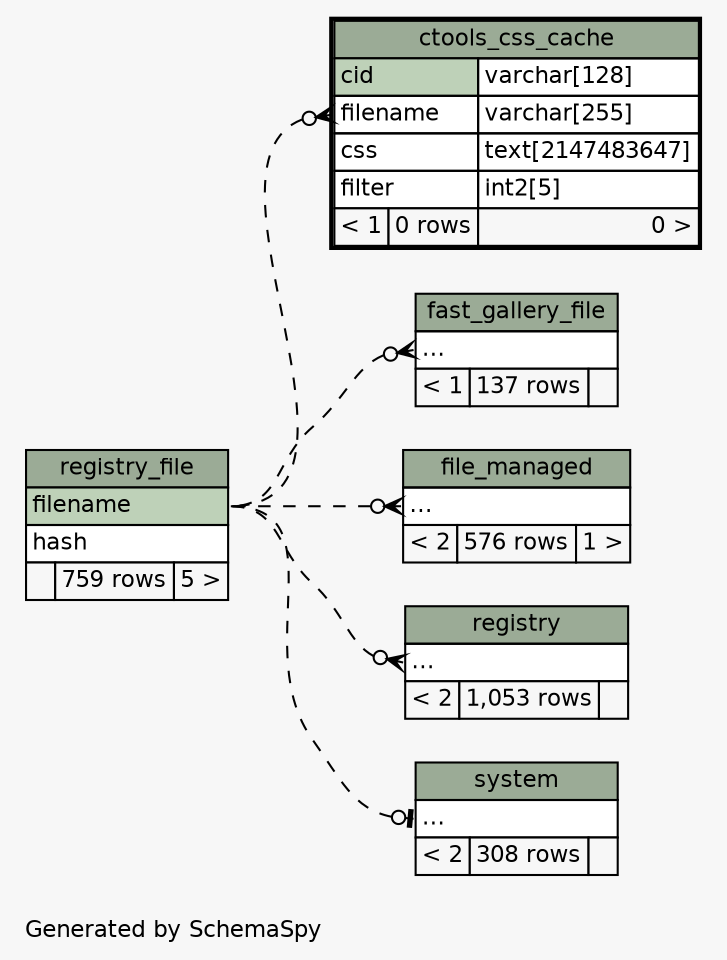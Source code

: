 // dot 2.30.1 on Mac OS X 10.8.3
// SchemaSpy rev 590
digraph "impliedTwoDegreesRelationshipsDiagram" {
  graph [
    rankdir="RL"
    bgcolor="#f7f7f7"
    label="\nGenerated by SchemaSpy"
    labeljust="l"
    nodesep="0.18"
    ranksep="0.46"
    fontname="Helvetica"
    fontsize="11"
  ];
  node [
    fontname="Helvetica"
    fontsize="11"
    shape="plaintext"
  ];
  edge [
    arrowsize="0.8"
  ];
  "ctools_css_cache":"filename":w -> "registry_file":"filename":e [arrowhead=none dir=back arrowtail=crowodot style=dashed];
  "fast_gallery_file":"elipses":w -> "registry_file":"filename":e [arrowhead=none dir=back arrowtail=crowodot style=dashed];
  "file_managed":"elipses":w -> "registry_file":"filename":e [arrowhead=none dir=back arrowtail=crowodot style=dashed];
  "registry":"elipses":w -> "registry_file":"filename":e [arrowhead=none dir=back arrowtail=crowodot style=dashed];
  "system":"elipses":w -> "registry_file":"filename":e [arrowhead=none dir=back arrowtail=teeodot style=dashed];
  "ctools_css_cache" [
    label=<
    <TABLE BORDER="2" CELLBORDER="1" CELLSPACING="0" BGCOLOR="#ffffff">
      <TR><TD COLSPAN="3" BGCOLOR="#9bab96" ALIGN="CENTER">ctools_css_cache</TD></TR>
      <TR><TD PORT="cid" COLSPAN="2" BGCOLOR="#bed1b8" ALIGN="LEFT">cid</TD><TD PORT="cid.type" ALIGN="LEFT">varchar[128]</TD></TR>
      <TR><TD PORT="filename" COLSPAN="2" ALIGN="LEFT">filename</TD><TD PORT="filename.type" ALIGN="LEFT">varchar[255]</TD></TR>
      <TR><TD PORT="css" COLSPAN="2" ALIGN="LEFT">css</TD><TD PORT="css.type" ALIGN="LEFT">text[2147483647]</TD></TR>
      <TR><TD PORT="filter" COLSPAN="2" ALIGN="LEFT">filter</TD><TD PORT="filter.type" ALIGN="LEFT">int2[5]</TD></TR>
      <TR><TD ALIGN="LEFT" BGCOLOR="#f7f7f7">&lt; 1</TD><TD ALIGN="RIGHT" BGCOLOR="#f7f7f7">0 rows</TD><TD ALIGN="RIGHT" BGCOLOR="#f7f7f7">0 &gt;</TD></TR>
    </TABLE>>
    URL="ctools_css_cache.html"
    tooltip="ctools_css_cache"
  ];
  "fast_gallery_file" [
    label=<
    <TABLE BORDER="0" CELLBORDER="1" CELLSPACING="0" BGCOLOR="#ffffff">
      <TR><TD COLSPAN="3" BGCOLOR="#9bab96" ALIGN="CENTER">fast_gallery_file</TD></TR>
      <TR><TD PORT="elipses" COLSPAN="3" ALIGN="LEFT">...</TD></TR>
      <TR><TD ALIGN="LEFT" BGCOLOR="#f7f7f7">&lt; 1</TD><TD ALIGN="RIGHT" BGCOLOR="#f7f7f7">137 rows</TD><TD ALIGN="RIGHT" BGCOLOR="#f7f7f7">  </TD></TR>
    </TABLE>>
    URL="fast_gallery_file.html"
    tooltip="fast_gallery_file"
  ];
  "file_managed" [
    label=<
    <TABLE BORDER="0" CELLBORDER="1" CELLSPACING="0" BGCOLOR="#ffffff">
      <TR><TD COLSPAN="3" BGCOLOR="#9bab96" ALIGN="CENTER">file_managed</TD></TR>
      <TR><TD PORT="elipses" COLSPAN="3" ALIGN="LEFT">...</TD></TR>
      <TR><TD ALIGN="LEFT" BGCOLOR="#f7f7f7">&lt; 2</TD><TD ALIGN="RIGHT" BGCOLOR="#f7f7f7">576 rows</TD><TD ALIGN="RIGHT" BGCOLOR="#f7f7f7">1 &gt;</TD></TR>
    </TABLE>>
    URL="file_managed.html"
    tooltip="file_managed"
  ];
  "registry" [
    label=<
    <TABLE BORDER="0" CELLBORDER="1" CELLSPACING="0" BGCOLOR="#ffffff">
      <TR><TD COLSPAN="3" BGCOLOR="#9bab96" ALIGN="CENTER">registry</TD></TR>
      <TR><TD PORT="elipses" COLSPAN="3" ALIGN="LEFT">...</TD></TR>
      <TR><TD ALIGN="LEFT" BGCOLOR="#f7f7f7">&lt; 2</TD><TD ALIGN="RIGHT" BGCOLOR="#f7f7f7">1,053 rows</TD><TD ALIGN="RIGHT" BGCOLOR="#f7f7f7">  </TD></TR>
    </TABLE>>
    URL="registry.html"
    tooltip="registry"
  ];
  "registry_file" [
    label=<
    <TABLE BORDER="0" CELLBORDER="1" CELLSPACING="0" BGCOLOR="#ffffff">
      <TR><TD COLSPAN="3" BGCOLOR="#9bab96" ALIGN="CENTER">registry_file</TD></TR>
      <TR><TD PORT="filename" COLSPAN="3" BGCOLOR="#bed1b8" ALIGN="LEFT">filename</TD></TR>
      <TR><TD PORT="hash" COLSPAN="3" ALIGN="LEFT">hash</TD></TR>
      <TR><TD ALIGN="LEFT" BGCOLOR="#f7f7f7">  </TD><TD ALIGN="RIGHT" BGCOLOR="#f7f7f7">759 rows</TD><TD ALIGN="RIGHT" BGCOLOR="#f7f7f7">5 &gt;</TD></TR>
    </TABLE>>
    URL="registry_file.html"
    tooltip="registry_file"
  ];
  "system" [
    label=<
    <TABLE BORDER="0" CELLBORDER="1" CELLSPACING="0" BGCOLOR="#ffffff">
      <TR><TD COLSPAN="3" BGCOLOR="#9bab96" ALIGN="CENTER">system</TD></TR>
      <TR><TD PORT="elipses" COLSPAN="3" ALIGN="LEFT">...</TD></TR>
      <TR><TD ALIGN="LEFT" BGCOLOR="#f7f7f7">&lt; 2</TD><TD ALIGN="RIGHT" BGCOLOR="#f7f7f7">308 rows</TD><TD ALIGN="RIGHT" BGCOLOR="#f7f7f7">  </TD></TR>
    </TABLE>>
    URL="system.html"
    tooltip="system"
  ];
}

